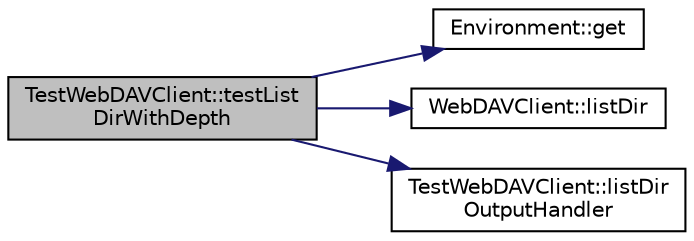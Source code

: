 digraph "TestWebDAVClient::testListDirWithDepth"
{
 // INTERACTIVE_SVG=YES
 // LATEX_PDF_SIZE
  edge [fontname="Helvetica",fontsize="10",labelfontname="Helvetica",labelfontsize="10"];
  node [fontname="Helvetica",fontsize="10",shape=record];
  rankdir="LR";
  Node37 [label="TestWebDAVClient::testList\lDirWithDepth",height=0.2,width=0.4,color="black", fillcolor="grey75", style="filled", fontcolor="black",tooltip=" "];
  Node37 -> Node38 [color="midnightblue",fontsize="10",style="solid",fontname="Helvetica"];
  Node38 [label="Environment::get",height=0.2,width=0.4,color="black", fillcolor="white", style="filled",URL="$class_environment.html#af6420761f58108184a592abf86b97632",tooltip=" "];
  Node37 -> Node39 [color="midnightblue",fontsize="10",style="solid",fontname="Helvetica"];
  Node39 [label="WebDAVClient::listDir",height=0.2,width=0.4,color="black", fillcolor="white", style="filled",URL="$class_web_d_a_v_client.html#a56cd81c3d7676e61695a190103bf54d8",tooltip=" "];
  Node37 -> Node40 [color="midnightblue",fontsize="10",style="solid",fontname="Helvetica"];
  Node40 [label="TestWebDAVClient::listDir\lOutputHandler",height=0.2,width=0.4,color="black", fillcolor="white", style="filled",URL="$class_test_web_d_a_v_client.html#a4d5af07e36ca14b673c4021cd195f8b2",tooltip=" "];
}
